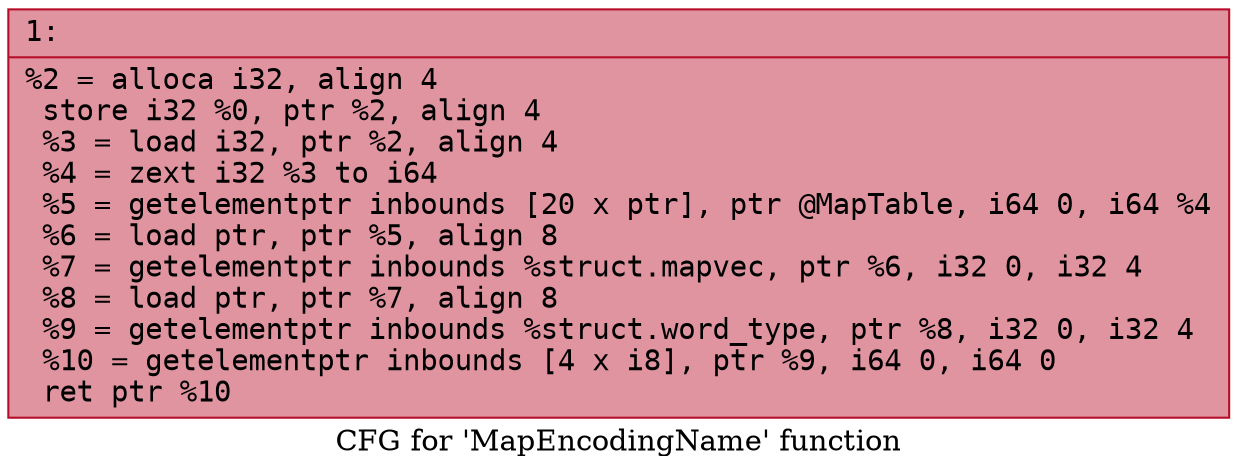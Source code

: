 digraph "CFG for 'MapEncodingName' function" {
	label="CFG for 'MapEncodingName' function";

	Node0x60000269c640 [shape=record,color="#b70d28ff", style=filled, fillcolor="#b70d2870" fontname="Courier",label="{1:\l|  %2 = alloca i32, align 4\l  store i32 %0, ptr %2, align 4\l  %3 = load i32, ptr %2, align 4\l  %4 = zext i32 %3 to i64\l  %5 = getelementptr inbounds [20 x ptr], ptr @MapTable, i64 0, i64 %4\l  %6 = load ptr, ptr %5, align 8\l  %7 = getelementptr inbounds %struct.mapvec, ptr %6, i32 0, i32 4\l  %8 = load ptr, ptr %7, align 8\l  %9 = getelementptr inbounds %struct.word_type, ptr %8, i32 0, i32 4\l  %10 = getelementptr inbounds [4 x i8], ptr %9, i64 0, i64 0\l  ret ptr %10\l}"];
}
